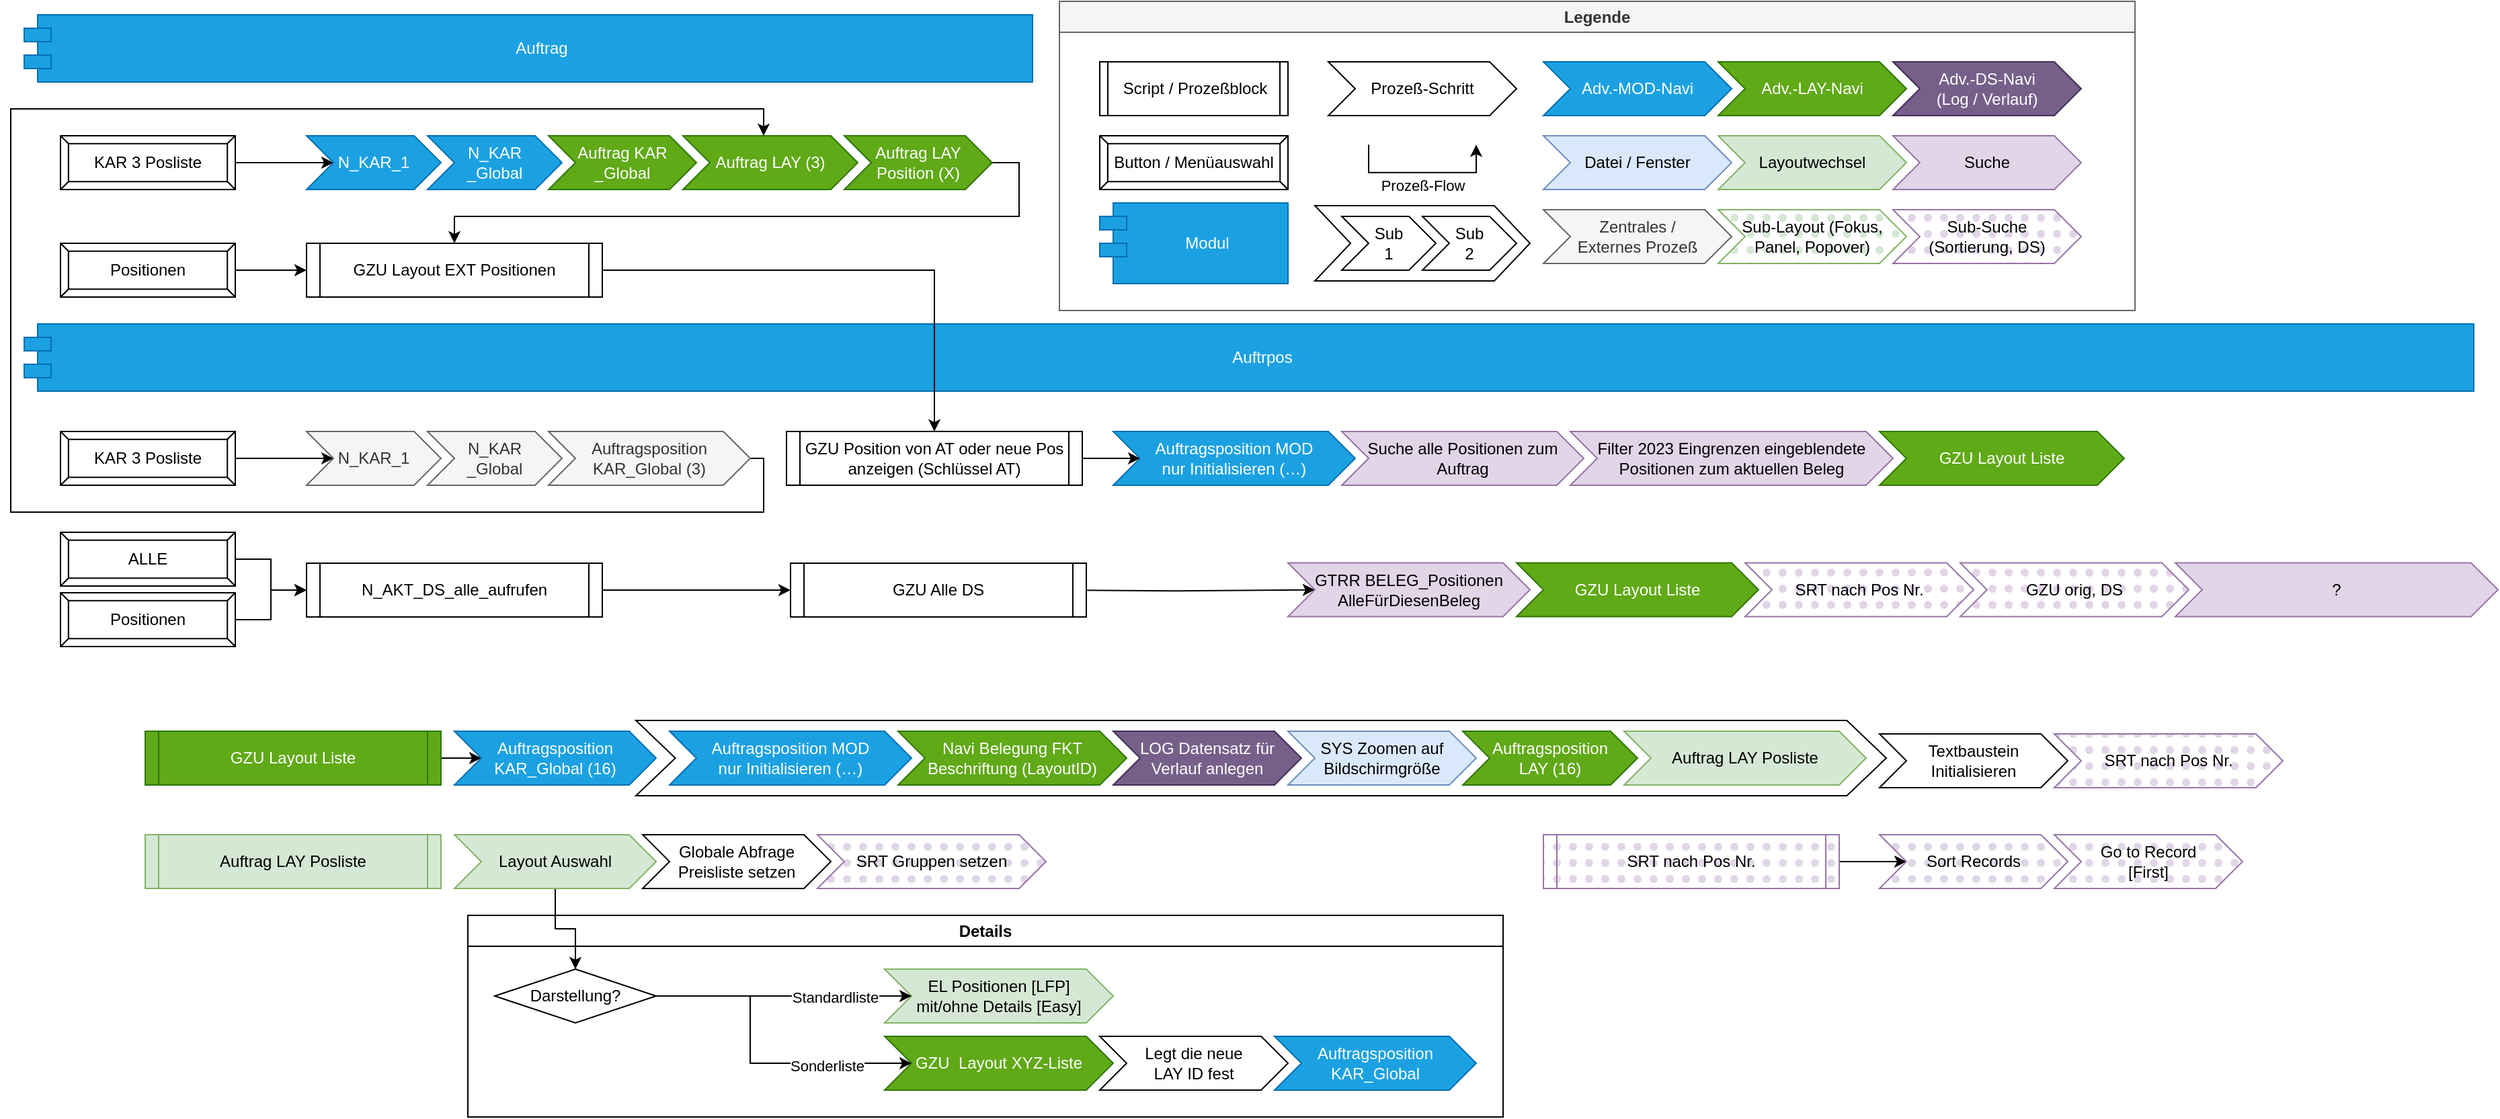 <mxfile version="21.3.7" type="github">
  <diagram name="Page-1" id="edf60f1a-56cd-e834-aa8a-f176f3a09ee4">
    <mxGraphModel dx="1859" dy="973" grid="1" gridSize="10" guides="1" tooltips="1" connect="1" arrows="1" fold="1" page="1" pageScale="1" pageWidth="1100" pageHeight="850" background="none" math="0" shadow="0">
      <root>
        <mxCell id="0" />
        <mxCell id="1" parent="0" />
        <mxCell id="arC6BPyS2dzSBOW8VH1Y-84" value="Details" style="swimlane;whiteSpace=wrap;html=1;" vertex="1" parent="1">
          <mxGeometry x="360" y="700" width="770" height="150" as="geometry">
            <mxRectangle x="360" y="700" width="130" height="30" as="alternateBounds" />
          </mxGeometry>
        </mxCell>
        <mxCell id="arC6BPyS2dzSBOW8VH1Y-47" value="Darstellung?" style="rhombus;whiteSpace=wrap;html=1;" vertex="1" parent="arC6BPyS2dzSBOW8VH1Y-84">
          <mxGeometry x="20" y="40" width="120" height="40" as="geometry" />
        </mxCell>
        <mxCell id="arC6BPyS2dzSBOW8VH1Y-49" value="EL Positionen [LFP]&lt;br&gt;mit/ohne Details [Easy]" style="shape=step;perimeter=stepPerimeter;fixedSize=1;points=[];whiteSpace=wrap;html=1;fillColor=#d5e8d4;strokeColor=#82b366;" vertex="1" parent="arC6BPyS2dzSBOW8VH1Y-84">
          <mxGeometry x="310" y="40" width="170" height="40" as="geometry" />
        </mxCell>
        <mxCell id="arC6BPyS2dzSBOW8VH1Y-52" style="edgeStyle=orthogonalEdgeStyle;rounded=0;orthogonalLoop=1;jettySize=auto;html=1;" edge="1" parent="arC6BPyS2dzSBOW8VH1Y-84" source="arC6BPyS2dzSBOW8VH1Y-47" target="arC6BPyS2dzSBOW8VH1Y-49">
          <mxGeometry relative="1" as="geometry" />
        </mxCell>
        <mxCell id="arC6BPyS2dzSBOW8VH1Y-61" value="Standardliste" style="edgeLabel;html=1;align=center;verticalAlign=middle;resizable=0;points=[];" vertex="1" connectable="0" parent="arC6BPyS2dzSBOW8VH1Y-52">
          <mxGeometry x="0.394" y="-1" relative="1" as="geometry">
            <mxPoint as="offset" />
          </mxGeometry>
        </mxCell>
        <mxCell id="arC6BPyS2dzSBOW8VH1Y-53" value="GZU&amp;nbsp; Layout XYZ-Liste" style="shape=step;perimeter=stepPerimeter;fixedSize=1;points=[];whiteSpace=wrap;html=1;fillColor=#60a917;fontColor=#ffffff;strokeColor=#2D7600;" vertex="1" parent="arC6BPyS2dzSBOW8VH1Y-84">
          <mxGeometry x="310" y="90" width="170" height="40" as="geometry" />
        </mxCell>
        <mxCell id="arC6BPyS2dzSBOW8VH1Y-57" style="edgeStyle=orthogonalEdgeStyle;rounded=0;orthogonalLoop=1;jettySize=auto;html=1;" edge="1" parent="arC6BPyS2dzSBOW8VH1Y-84" source="arC6BPyS2dzSBOW8VH1Y-47" target="arC6BPyS2dzSBOW8VH1Y-53">
          <mxGeometry relative="1" as="geometry">
            <Array as="points">
              <mxPoint x="210" y="60" />
              <mxPoint x="210" y="110" />
            </Array>
          </mxGeometry>
        </mxCell>
        <mxCell id="arC6BPyS2dzSBOW8VH1Y-64" value="Sonderliste" style="edgeLabel;html=1;align=center;verticalAlign=middle;resizable=0;points=[];" vertex="1" connectable="0" parent="arC6BPyS2dzSBOW8VH1Y-57">
          <mxGeometry x="0.47" y="-2" relative="1" as="geometry">
            <mxPoint as="offset" />
          </mxGeometry>
        </mxCell>
        <mxCell id="arC6BPyS2dzSBOW8VH1Y-60" value="Auftragsposition KAR_Global" style="shape=step;perimeter=stepPerimeter;fixedSize=1;points=[];whiteSpace=wrap;html=1;fillColor=#1ba1e2;fontColor=#ffffff;strokeColor=#006EAF;" vertex="1" parent="arC6BPyS2dzSBOW8VH1Y-84">
          <mxGeometry x="600" y="90" width="150" height="40" as="geometry" />
        </mxCell>
        <mxCell id="arC6BPyS2dzSBOW8VH1Y-68" value="Legt die neue&lt;br&gt;LAY ID fest" style="shape=step;perimeter=stepPerimeter;fixedSize=1;points=[];whiteSpace=wrap;html=1;" vertex="1" parent="arC6BPyS2dzSBOW8VH1Y-84">
          <mxGeometry x="470" y="90" width="140" height="40" as="geometry" />
        </mxCell>
        <mxCell id="arC6BPyS2dzSBOW8VH1Y-69" value="" style="shape=step;perimeter=stepPerimeter;fixedSize=1;points=[];whiteSpace=wrap;html=1;size=29.333;container=1;" vertex="1" parent="1">
          <mxGeometry x="485" y="555" width="930" height="56" as="geometry">
            <mxRectangle x="485" y="555" width="50" height="56" as="alternateBounds" />
          </mxGeometry>
        </mxCell>
        <mxCell id="arC6BPyS2dzSBOW8VH1Y-29" value="Auftragsposition MOD&lt;br&gt;nur Initialisieren (…)" style="shape=step;perimeter=stepPerimeter;fixedSize=1;points=[];whiteSpace=wrap;html=1;fillColor=#1ba1e2;strokeColor=#006EAF;fontColor=#ffffff;" vertex="1" parent="arC6BPyS2dzSBOW8VH1Y-69">
          <mxGeometry x="25" y="8" width="180" height="40" as="geometry" />
        </mxCell>
        <mxCell id="arC6BPyS2dzSBOW8VH1Y-39" value="Navi Belegung FKT Beschriftung (LayoutID)" style="shape=step;perimeter=stepPerimeter;fixedSize=1;points=[];whiteSpace=wrap;html=1;fillColor=#60a917;fontColor=#ffffff;strokeColor=#2D7600;" vertex="1" parent="arC6BPyS2dzSBOW8VH1Y-69">
          <mxGeometry x="195" y="8" width="170" height="40" as="geometry" />
        </mxCell>
        <mxCell id="arC6BPyS2dzSBOW8VH1Y-40" value="LOG Datensatz für Verlauf anlegen" style="shape=step;perimeter=stepPerimeter;fixedSize=1;points=[];whiteSpace=wrap;html=1;fillColor=#76608a;strokeColor=#432D57;fillStyle=auto;fontColor=#ffffff;" vertex="1" parent="arC6BPyS2dzSBOW8VH1Y-69">
          <mxGeometry x="355" y="8" width="140" height="40" as="geometry" />
        </mxCell>
        <mxCell id="arC6BPyS2dzSBOW8VH1Y-44" value="SYS Zoomen auf Bildschirmgröße" style="shape=step;perimeter=stepPerimeter;fixedSize=1;points=[];whiteSpace=wrap;html=1;fillColor=#dae8fc;strokeColor=#6c8ebf;" vertex="1" parent="arC6BPyS2dzSBOW8VH1Y-69">
          <mxGeometry x="485" y="8" width="140" height="40" as="geometry" />
        </mxCell>
        <mxCell id="arC6BPyS2dzSBOW8VH1Y-45" value="Auftragsposition&lt;br&gt;LAY (16)" style="shape=step;perimeter=stepPerimeter;fixedSize=1;points=[];whiteSpace=wrap;html=1;fillColor=#60a917;fontColor=#ffffff;strokeColor=#2D7600;" vertex="1" parent="arC6BPyS2dzSBOW8VH1Y-69">
          <mxGeometry x="615" y="8" width="130" height="40" as="geometry" />
        </mxCell>
        <mxCell id="arC6BPyS2dzSBOW8VH1Y-46" value="Auftrag LAY Posliste" style="shape=step;perimeter=stepPerimeter;fixedSize=1;points=[];whiteSpace=wrap;html=1;fillColor=#d5e8d4;strokeColor=#82b366;" vertex="1" parent="arC6BPyS2dzSBOW8VH1Y-69">
          <mxGeometry x="735" y="8" width="180" height="40" as="geometry" />
        </mxCell>
        <mxCell id="arC6BPyS2dzSBOW8VH1Y-13" value="Legende" style="swimlane;whiteSpace=wrap;html=1;fillColor=#f5f5f5;fontColor=#333333;strokeColor=#666666;swimlaneFillColor=none;" vertex="1" parent="1">
          <mxGeometry x="800" y="20" width="800" height="230" as="geometry">
            <mxRectangle x="800" y="20" width="90" height="30" as="alternateBounds" />
          </mxGeometry>
        </mxCell>
        <mxCell id="arC6BPyS2dzSBOW8VH1Y-2" value="Button / Menüauswahl" style="labelPosition=center;verticalLabelPosition=middle;align=center;html=1;shape=mxgraph.basic.button;dx=5.89;whiteSpace=wrap;" vertex="1" parent="arC6BPyS2dzSBOW8VH1Y-13">
          <mxGeometry x="30" y="100" width="140" height="40" as="geometry" />
        </mxCell>
        <mxCell id="arC6BPyS2dzSBOW8VH1Y-3" value="Script / Prozeßblock" style="shape=process;whiteSpace=wrap;html=1;backgroundOutline=1;size=0.045;" vertex="1" parent="arC6BPyS2dzSBOW8VH1Y-13">
          <mxGeometry x="30" y="45" width="140" height="40" as="geometry" />
        </mxCell>
        <mxCell id="arC6BPyS2dzSBOW8VH1Y-4" value="Modul" style="shape=module;align=left;spacingLeft=20;align=center;verticalAlign=middle;whiteSpace=wrap;html=1;fillColor=#1ba1e2;strokeColor=#006EAF;fontColor=#ffffff;" vertex="1" parent="arC6BPyS2dzSBOW8VH1Y-13">
          <mxGeometry x="30" y="150" width="140" height="60" as="geometry" />
        </mxCell>
        <mxCell id="arC6BPyS2dzSBOW8VH1Y-5" value="Zentrales /&lt;br&gt;Externes Prozeß" style="shape=step;perimeter=stepPerimeter;fixedSize=1;points=[];whiteSpace=wrap;html=1;fillColor=#f5f5f5;fontColor=#333333;strokeColor=#666666;" vertex="1" parent="arC6BPyS2dzSBOW8VH1Y-13">
          <mxGeometry x="360" y="155" width="140" height="40" as="geometry" />
        </mxCell>
        <mxCell id="arC6BPyS2dzSBOW8VH1Y-8" value="Suche" style="shape=step;perimeter=stepPerimeter;fixedSize=1;points=[];whiteSpace=wrap;html=1;fillColor=#e1d5e7;strokeColor=#9673a6;" vertex="1" parent="arC6BPyS2dzSBOW8VH1Y-13">
          <mxGeometry x="620" y="100" width="140" height="40" as="geometry" />
        </mxCell>
        <mxCell id="arC6BPyS2dzSBOW8VH1Y-9" value="Layoutwechsel" style="shape=step;perimeter=stepPerimeter;fixedSize=1;points=[];whiteSpace=wrap;html=1;fillColor=#d5e8d4;strokeColor=#82b366;" vertex="1" parent="arC6BPyS2dzSBOW8VH1Y-13">
          <mxGeometry x="490" y="100" width="140" height="40" as="geometry" />
        </mxCell>
        <mxCell id="arC6BPyS2dzSBOW8VH1Y-10" value="Prozeß-Schritt" style="shape=step;perimeter=stepPerimeter;fixedSize=1;points=[];whiteSpace=wrap;html=1;" vertex="1" parent="arC6BPyS2dzSBOW8VH1Y-13">
          <mxGeometry x="200" y="45" width="140" height="40" as="geometry" />
        </mxCell>
        <mxCell id="arC6BPyS2dzSBOW8VH1Y-11" value="Adv.-MOD-Navi" style="shape=step;perimeter=stepPerimeter;fixedSize=1;points=[];whiteSpace=wrap;html=1;fillColor=#1ba1e2;strokeColor=#006EAF;fontColor=#ffffff;" vertex="1" parent="arC6BPyS2dzSBOW8VH1Y-13">
          <mxGeometry x="360" y="45" width="140" height="40" as="geometry" />
        </mxCell>
        <mxCell id="arC6BPyS2dzSBOW8VH1Y-12" value="Adv.-LAY-Navi" style="shape=step;perimeter=stepPerimeter;fixedSize=1;points=[];whiteSpace=wrap;html=1;fillColor=#60a917;strokeColor=#2D7600;fontColor=#ffffff;" vertex="1" parent="arC6BPyS2dzSBOW8VH1Y-13">
          <mxGeometry x="490" y="45" width="140" height="40" as="geometry" />
        </mxCell>
        <mxCell id="arC6BPyS2dzSBOW8VH1Y-15" value="Prozeß-Flow" style="edgeStyle=orthogonalEdgeStyle;orthogonalLoop=1;jettySize=auto;html=1;rounded=0;" edge="1" parent="arC6BPyS2dzSBOW8VH1Y-13">
          <mxGeometry y="-10" width="80" relative="1" as="geometry">
            <mxPoint x="230" y="106.67" as="sourcePoint" />
            <mxPoint x="310" y="106.67" as="targetPoint" />
            <Array as="points">
              <mxPoint x="230" y="127.34" />
              <mxPoint x="310" y="127.34" />
            </Array>
            <mxPoint as="offset" />
          </mxGeometry>
        </mxCell>
        <mxCell id="arC6BPyS2dzSBOW8VH1Y-26" value="Sub-Suche&lt;br&gt;(Sortierung, DS)" style="shape=step;perimeter=stepPerimeter;fixedSize=1;points=[];whiteSpace=wrap;html=1;fillColor=#e1d5e7;strokeColor=#9673a6;fillStyle=dots;" vertex="1" parent="arC6BPyS2dzSBOW8VH1Y-13">
          <mxGeometry x="620" y="155" width="140" height="40" as="geometry" />
        </mxCell>
        <mxCell id="arC6BPyS2dzSBOW8VH1Y-27" value="Sub-Layout (Fokus, Panel, Popover)" style="shape=step;perimeter=stepPerimeter;fixedSize=1;points=[];whiteSpace=wrap;html=1;fillColor=#d5e8d4;strokeColor=#82b366;fillStyle=dots;" vertex="1" parent="arC6BPyS2dzSBOW8VH1Y-13">
          <mxGeometry x="490" y="155" width="140" height="40" as="geometry" />
        </mxCell>
        <mxCell id="arC6BPyS2dzSBOW8VH1Y-41" value="Adv.-DS-Navi&lt;br&gt;(Log / Verlauf)" style="shape=step;perimeter=stepPerimeter;fixedSize=1;points=[];whiteSpace=wrap;html=1;fillColor=#76608a;strokeColor=#432D57;fillStyle=auto;fontColor=#ffffff;" vertex="1" parent="arC6BPyS2dzSBOW8VH1Y-13">
          <mxGeometry x="620" y="45" width="140" height="40" as="geometry" />
        </mxCell>
        <mxCell id="arC6BPyS2dzSBOW8VH1Y-42" value="Datei / Fenster" style="shape=step;perimeter=stepPerimeter;fixedSize=1;points=[];whiteSpace=wrap;html=1;fillColor=#dae8fc;strokeColor=#6c8ebf;" vertex="1" parent="arC6BPyS2dzSBOW8VH1Y-13">
          <mxGeometry x="360" y="100" width="140" height="40" as="geometry" />
        </mxCell>
        <mxCell id="arC6BPyS2dzSBOW8VH1Y-76" value="" style="shape=step;perimeter=stepPerimeter;fixedSize=1;points=[];whiteSpace=wrap;html=1;size=26.556;container=1;" vertex="1" parent="arC6BPyS2dzSBOW8VH1Y-13">
          <mxGeometry x="190" y="152" width="160" height="56" as="geometry">
            <mxRectangle x="190" y="152" width="50" height="56" as="alternateBounds" />
          </mxGeometry>
        </mxCell>
        <mxCell id="arC6BPyS2dzSBOW8VH1Y-77" value="Sub&lt;br&gt;1" style="shape=step;perimeter=stepPerimeter;fixedSize=1;points=[];whiteSpace=wrap;html=1;" vertex="1" parent="arC6BPyS2dzSBOW8VH1Y-76">
          <mxGeometry x="20" y="8" width="70" height="40" as="geometry" />
        </mxCell>
        <mxCell id="arC6BPyS2dzSBOW8VH1Y-79" value="Sub&lt;br&gt;2" style="shape=step;perimeter=stepPerimeter;fixedSize=1;points=[];whiteSpace=wrap;html=1;" vertex="1" parent="arC6BPyS2dzSBOW8VH1Y-76">
          <mxGeometry x="80" y="8" width="70" height="40" as="geometry" />
        </mxCell>
        <mxCell id="9XxZq_N7S6UOtmdN4iqu-2" value="Auftrag" style="shape=module;align=left;spacingLeft=20;align=center;verticalAlign=middle;whiteSpace=wrap;html=1;fillColor=#1ba1e2;strokeColor=#006EAF;fontColor=#ffffff;" parent="1" vertex="1">
          <mxGeometry x="30" y="30" width="750" height="50" as="geometry" />
        </mxCell>
        <mxCell id="9XxZq_N7S6UOtmdN4iqu-43" style="edgeStyle=orthogonalEdgeStyle;rounded=0;orthogonalLoop=1;jettySize=auto;html=1;entryX=0;entryY=0.5;entryDx=0;entryDy=0;" parent="1" source="9XxZq_N7S6UOtmdN4iqu-12" target="9XxZq_N7S6UOtmdN4iqu-27" edge="1">
          <mxGeometry relative="1" as="geometry" />
        </mxCell>
        <mxCell id="9XxZq_N7S6UOtmdN4iqu-12" value="ALLE" style="labelPosition=center;verticalLabelPosition=middle;align=center;html=1;shape=mxgraph.basic.button;dx=5.89;whiteSpace=wrap;" parent="1" vertex="1">
          <mxGeometry x="57" y="415" width="130" height="40" as="geometry" />
        </mxCell>
        <mxCell id="9XxZq_N7S6UOtmdN4iqu-39" style="edgeStyle=orthogonalEdgeStyle;rounded=0;orthogonalLoop=1;jettySize=auto;html=1;exitX=1;exitY=0.5;exitDx=0;exitDy=0;entryX=0;entryY=0.5;entryDx=0;entryDy=0;" parent="1" source="9XxZq_N7S6UOtmdN4iqu-27" target="9XxZq_N7S6UOtmdN4iqu-28" edge="1">
          <mxGeometry relative="1" as="geometry" />
        </mxCell>
        <mxCell id="9XxZq_N7S6UOtmdN4iqu-27" value="N_AKT_DS_alle_aufrufen" style="shape=process;whiteSpace=wrap;html=1;backgroundOutline=1;size=0.045;" parent="1" vertex="1">
          <mxGeometry x="240" y="438" width="220" height="40" as="geometry" />
        </mxCell>
        <mxCell id="arC6BPyS2dzSBOW8VH1Y-22" style="edgeStyle=orthogonalEdgeStyle;rounded=0;orthogonalLoop=1;jettySize=auto;html=1;" edge="1" parent="1" target="arC6BPyS2dzSBOW8VH1Y-19">
          <mxGeometry relative="1" as="geometry">
            <mxPoint x="800" y="458.059" as="sourcePoint" />
          </mxGeometry>
        </mxCell>
        <mxCell id="9XxZq_N7S6UOtmdN4iqu-28" value="GZU Alle DS" style="shape=process;whiteSpace=wrap;html=1;backgroundOutline=1;size=0.045;" parent="1" vertex="1">
          <mxGeometry x="600" y="438" width="220" height="40" as="geometry" />
        </mxCell>
        <mxCell id="9XxZq_N7S6UOtmdN4iqu-42" style="edgeStyle=orthogonalEdgeStyle;rounded=0;orthogonalLoop=1;jettySize=auto;html=1;entryX=0;entryY=0.5;entryDx=0;entryDy=0;" parent="1" source="9XxZq_N7S6UOtmdN4iqu-31" target="9XxZq_N7S6UOtmdN4iqu-27" edge="1">
          <mxGeometry relative="1" as="geometry" />
        </mxCell>
        <mxCell id="9XxZq_N7S6UOtmdN4iqu-31" value="Positionen" style="labelPosition=center;verticalLabelPosition=middle;align=center;html=1;shape=mxgraph.basic.button;dx=5.89;whiteSpace=wrap;" parent="1" vertex="1">
          <mxGeometry x="57" y="460" width="130" height="40" as="geometry" />
        </mxCell>
        <mxCell id="arC6BPyS2dzSBOW8VH1Y-34" style="edgeStyle=orthogonalEdgeStyle;rounded=0;orthogonalLoop=1;jettySize=auto;html=1;" edge="1" parent="1" source="9XxZq_N7S6UOtmdN4iqu-47" target="arC6BPyS2dzSBOW8VH1Y-32">
          <mxGeometry relative="1" as="geometry" />
        </mxCell>
        <mxCell id="9XxZq_N7S6UOtmdN4iqu-47" value="GZU Layout Liste" style="shape=process;whiteSpace=wrap;html=1;backgroundOutline=1;size=0.045;fillColor=#60a917;strokeColor=#2D7600;fontColor=#ffffff;" parent="1" vertex="1">
          <mxGeometry x="120" y="563" width="220" height="40" as="geometry" />
        </mxCell>
        <mxCell id="9XxZq_N7S6UOtmdN4iqu-59" style="edgeStyle=orthogonalEdgeStyle;rounded=0;orthogonalLoop=1;jettySize=auto;html=1;" parent="1" source="9XxZq_N7S6UOtmdN4iqu-60" target="9XxZq_N7S6UOtmdN4iqu-63" edge="1">
          <mxGeometry relative="1" as="geometry">
            <mxPoint x="240" y="360" as="targetPoint" />
          </mxGeometry>
        </mxCell>
        <mxCell id="9XxZq_N7S6UOtmdN4iqu-60" value="KAR 3 Posliste" style="labelPosition=center;verticalLabelPosition=middle;align=center;html=1;shape=mxgraph.basic.button;dx=5.89;whiteSpace=wrap;" parent="1" vertex="1">
          <mxGeometry x="57" y="340" width="130" height="40" as="geometry" />
        </mxCell>
        <mxCell id="9XxZq_N7S6UOtmdN4iqu-63" value="N_KAR_1" style="shape=step;perimeter=stepPerimeter;fixedSize=1;points=[];whiteSpace=wrap;html=1;fillColor=#f5f5f5;fontColor=#333333;strokeColor=#666666;" parent="1" vertex="1">
          <mxGeometry x="240" y="340" width="100" height="40" as="geometry" />
        </mxCell>
        <mxCell id="9XxZq_N7S6UOtmdN4iqu-64" value="N_KAR&lt;br&gt;_Global" style="shape=step;perimeter=stepPerimeter;fixedSize=1;points=[];whiteSpace=wrap;html=1;fillColor=#f5f5f5;fontColor=#333333;strokeColor=#666666;" parent="1" vertex="1">
          <mxGeometry x="330" y="340" width="100" height="40" as="geometry" />
        </mxCell>
        <mxCell id="9XxZq_N7S6UOtmdN4iqu-75" style="edgeStyle=orthogonalEdgeStyle;rounded=0;orthogonalLoop=1;jettySize=auto;html=1;" parent="1" source="9XxZq_N7S6UOtmdN4iqu-65" target="9XxZq_N7S6UOtmdN4iqu-55" edge="1">
          <mxGeometry relative="1" as="geometry">
            <Array as="points">
              <mxPoint x="580" y="360" />
              <mxPoint x="580" y="400" />
              <mxPoint x="20" y="400" />
              <mxPoint x="20" y="100" />
              <mxPoint x="580" y="100" />
            </Array>
            <mxPoint x="630" y="440" as="sourcePoint" />
          </mxGeometry>
        </mxCell>
        <mxCell id="9XxZq_N7S6UOtmdN4iqu-65" value="Auftragsposition KAR_Global (3)" style="shape=step;perimeter=stepPerimeter;fixedSize=1;points=[];whiteSpace=wrap;html=1;fillColor=#f5f5f5;fontColor=#333333;strokeColor=#666666;" parent="1" vertex="1">
          <mxGeometry x="420" y="340" width="150" height="40" as="geometry" />
        </mxCell>
        <mxCell id="9XxZq_N7S6UOtmdN4iqu-69" value="Auftrpos" style="shape=module;align=left;spacingLeft=20;align=center;verticalAlign=middle;whiteSpace=wrap;html=1;fillColor=#1ba1e2;strokeColor=#006EAF;fontColor=#ffffff;" parent="1" vertex="1">
          <mxGeometry x="30" y="260" width="1822" height="50" as="geometry" />
        </mxCell>
        <mxCell id="9XxZq_N7S6UOtmdN4iqu-44" value="KAR 3 Posliste" style="labelPosition=center;verticalLabelPosition=middle;align=center;html=1;shape=mxgraph.basic.button;dx=5.89;whiteSpace=wrap;" parent="1" vertex="1">
          <mxGeometry x="57" y="120" width="130" height="40" as="geometry" />
        </mxCell>
        <mxCell id="9XxZq_N7S6UOtmdN4iqu-46" style="edgeStyle=orthogonalEdgeStyle;rounded=0;orthogonalLoop=1;jettySize=auto;html=1;" parent="1" source="9XxZq_N7S6UOtmdN4iqu-44" target="9XxZq_N7S6UOtmdN4iqu-50" edge="1">
          <mxGeometry relative="1" as="geometry">
            <mxPoint x="240" y="140" as="targetPoint" />
          </mxGeometry>
        </mxCell>
        <mxCell id="9XxZq_N7S6UOtmdN4iqu-50" value="N_KAR_1" style="shape=step;perimeter=stepPerimeter;fixedSize=1;points=[];whiteSpace=wrap;html=1;fillColor=#1ba1e2;fontColor=#ffffff;strokeColor=#006EAF;" parent="1" vertex="1">
          <mxGeometry x="240" y="120" width="100" height="40" as="geometry" />
        </mxCell>
        <mxCell id="9XxZq_N7S6UOtmdN4iqu-51" value="N_KAR&lt;br&gt;_Global" style="shape=step;perimeter=stepPerimeter;fixedSize=1;points=[];whiteSpace=wrap;html=1;fillColor=#1ba1e2;fontColor=#ffffff;strokeColor=#006EAF;" parent="1" vertex="1">
          <mxGeometry x="330" y="120" width="100" height="40" as="geometry" />
        </mxCell>
        <mxCell id="9XxZq_N7S6UOtmdN4iqu-54" value="Auftrag KAR&lt;br&gt;_Global" style="shape=step;perimeter=stepPerimeter;fixedSize=1;points=[];whiteSpace=wrap;html=1;fillColor=#60a917;fontColor=#ffffff;strokeColor=#2D7600;" parent="1" vertex="1">
          <mxGeometry x="420" y="120" width="110" height="40" as="geometry" />
        </mxCell>
        <mxCell id="9XxZq_N7S6UOtmdN4iqu-55" value="Auftrag LAY (3)" style="shape=step;perimeter=stepPerimeter;fixedSize=1;points=[];whiteSpace=wrap;html=1;fillColor=#60a917;fontColor=#ffffff;strokeColor=#2D7600;" parent="1" vertex="1">
          <mxGeometry x="520" y="120" width="130" height="40" as="geometry" />
        </mxCell>
        <mxCell id="arC6BPyS2dzSBOW8VH1Y-1" style="edgeStyle=orthogonalEdgeStyle;rounded=0;orthogonalLoop=1;jettySize=auto;html=1;" edge="1" parent="1" source="9XxZq_N7S6UOtmdN4iqu-56" target="9XxZq_N7S6UOtmdN4iqu-22">
          <mxGeometry relative="1" as="geometry">
            <Array as="points">
              <mxPoint x="770" y="140" />
              <mxPoint x="770" y="180" />
              <mxPoint x="350" y="180" />
            </Array>
          </mxGeometry>
        </mxCell>
        <mxCell id="9XxZq_N7S6UOtmdN4iqu-56" value="Auftrag LAY Position (X)" style="shape=step;perimeter=stepPerimeter;fixedSize=1;points=[];whiteSpace=wrap;html=1;fillColor=#60a917;fontColor=#ffffff;strokeColor=#2D7600;" parent="1" vertex="1">
          <mxGeometry x="640" y="120" width="110" height="40" as="geometry" />
        </mxCell>
        <mxCell id="9XxZq_N7S6UOtmdN4iqu-1" value="Positionen" style="labelPosition=center;verticalLabelPosition=middle;align=center;html=1;shape=mxgraph.basic.button;dx=5.89;whiteSpace=wrap;" parent="1" vertex="1">
          <mxGeometry x="57" y="200" width="130" height="40" as="geometry" />
        </mxCell>
        <mxCell id="9XxZq_N7S6UOtmdN4iqu-17" value="GZU Layout Liste" style="shape=step;perimeter=stepPerimeter;fixedSize=1;points=[];whiteSpace=wrap;html=1;fillColor=#60a917;strokeColor=#2D7600;fontColor=#ffffff;" parent="1" vertex="1">
          <mxGeometry x="1410" y="340" width="182" height="40" as="geometry" />
        </mxCell>
        <mxCell id="9XxZq_N7S6UOtmdN4iqu-21" value="Suche alle Positionen zum Auftrag" style="shape=step;perimeter=stepPerimeter;fixedSize=1;points=[];whiteSpace=wrap;html=1;fillColor=#e1d5e7;strokeColor=#9673a6;" parent="1" vertex="1">
          <mxGeometry x="1010" y="340" width="180" height="40" as="geometry" />
        </mxCell>
        <mxCell id="9XxZq_N7S6UOtmdN4iqu-22" value="GZU Layout EXT Positionen" style="shape=process;whiteSpace=wrap;html=1;backgroundOutline=1;size=0.045;" parent="1" vertex="1">
          <mxGeometry x="240" y="200" width="220" height="40" as="geometry" />
        </mxCell>
        <mxCell id="9XxZq_N7S6UOtmdN4iqu-41" style="edgeStyle=orthogonalEdgeStyle;rounded=0;orthogonalLoop=1;jettySize=auto;html=1;" parent="1" source="9XxZq_N7S6UOtmdN4iqu-1" target="9XxZq_N7S6UOtmdN4iqu-22" edge="1">
          <mxGeometry relative="1" as="geometry" />
        </mxCell>
        <mxCell id="arC6BPyS2dzSBOW8VH1Y-38" style="edgeStyle=orthogonalEdgeStyle;rounded=0;orthogonalLoop=1;jettySize=auto;html=1;" edge="1" parent="1" source="9XxZq_N7S6UOtmdN4iqu-25" target="arC6BPyS2dzSBOW8VH1Y-35">
          <mxGeometry relative="1" as="geometry" />
        </mxCell>
        <mxCell id="9XxZq_N7S6UOtmdN4iqu-25" value="GZU Position von AT oder neue Pos anzeigen (Schlüssel AT)" style="shape=process;whiteSpace=wrap;html=1;backgroundOutline=1;size=0.045;" parent="1" vertex="1">
          <mxGeometry x="597" y="340" width="220" height="40" as="geometry" />
        </mxCell>
        <mxCell id="9XxZq_N7S6UOtmdN4iqu-40" style="edgeStyle=orthogonalEdgeStyle;rounded=0;orthogonalLoop=1;jettySize=auto;html=1;" parent="1" source="9XxZq_N7S6UOtmdN4iqu-22" target="9XxZq_N7S6UOtmdN4iqu-25" edge="1">
          <mxGeometry relative="1" as="geometry" />
        </mxCell>
        <mxCell id="9XxZq_N7S6UOtmdN4iqu-26" value="Filter 2023 Eingrenzen eingeblendete Positionen zum aktuellen Beleg" style="shape=step;perimeter=stepPerimeter;fixedSize=1;points=[];whiteSpace=wrap;html=1;fillColor=#e1d5e7;strokeColor=#9673a6;" parent="1" vertex="1">
          <mxGeometry x="1180" y="340" width="240" height="40" as="geometry" />
        </mxCell>
        <mxCell id="arC6BPyS2dzSBOW8VH1Y-19" value="GTRR BELEG_Positionen&lt;br&gt;AlleFürDiesenBeleg" style="shape=step;perimeter=stepPerimeter;fixedSize=1;points=[];whiteSpace=wrap;html=1;fillColor=#e1d5e7;strokeColor=#9673a6;" vertex="1" parent="1">
          <mxGeometry x="970" y="437.75" width="180" height="40" as="geometry" />
        </mxCell>
        <mxCell id="arC6BPyS2dzSBOW8VH1Y-20" value="?" style="shape=step;perimeter=stepPerimeter;fixedSize=1;points=[];whiteSpace=wrap;html=1;fillColor=#e1d5e7;strokeColor=#9673a6;" vertex="1" parent="1">
          <mxGeometry x="1630" y="437.75" width="240" height="40" as="geometry" />
        </mxCell>
        <mxCell id="arC6BPyS2dzSBOW8VH1Y-21" value="GZU Layout Liste" style="shape=step;perimeter=stepPerimeter;fixedSize=1;points=[];whiteSpace=wrap;html=1;fillColor=#60a917;strokeColor=#2D7600;fontColor=#ffffff;" vertex="1" parent="1">
          <mxGeometry x="1140" y="437.75" width="180" height="40" as="geometry" />
        </mxCell>
        <mxCell id="arC6BPyS2dzSBOW8VH1Y-24" value="SRT nach Pos Nr." style="shape=step;perimeter=stepPerimeter;fixedSize=1;points=[];whiteSpace=wrap;html=1;fillColor=#e1d5e7;strokeColor=#9673a6;fillStyle=dots;" vertex="1" parent="1">
          <mxGeometry x="1310" y="437.75" width="170" height="40" as="geometry" />
        </mxCell>
        <mxCell id="arC6BPyS2dzSBOW8VH1Y-25" value="GZU orig, DS" style="shape=step;perimeter=stepPerimeter;fixedSize=1;points=[];whiteSpace=wrap;html=1;fillColor=#e1d5e7;strokeColor=#9673a6;fillStyle=dots;" vertex="1" parent="1">
          <mxGeometry x="1470" y="437.75" width="170" height="40" as="geometry" />
        </mxCell>
        <mxCell id="arC6BPyS2dzSBOW8VH1Y-32" value="Auftragsposition KAR_Global (16)" style="shape=step;perimeter=stepPerimeter;fixedSize=1;points=[];whiteSpace=wrap;html=1;fillColor=#1ba1e2;fontColor=#ffffff;strokeColor=#006EAF;" vertex="1" parent="1">
          <mxGeometry x="350" y="563" width="150" height="40" as="geometry" />
        </mxCell>
        <mxCell id="arC6BPyS2dzSBOW8VH1Y-35" value="Auftragsposition MOD&lt;br&gt;nur Initialisieren (…)" style="shape=step;perimeter=stepPerimeter;fixedSize=1;points=[];whiteSpace=wrap;html=1;fillColor=#1ba1e2;strokeColor=#006EAF;fontColor=#ffffff;" vertex="1" parent="1">
          <mxGeometry x="840" y="340" width="180" height="40" as="geometry" />
        </mxCell>
        <mxCell id="arC6BPyS2dzSBOW8VH1Y-54" value="Auftrag LAY Posliste" style="shape=process;whiteSpace=wrap;html=1;backgroundOutline=1;size=0.045;fillColor=#d5e8d4;strokeColor=#82b366;fontColor=default;" vertex="1" parent="1">
          <mxGeometry x="120" y="640" width="220" height="40" as="geometry" />
        </mxCell>
        <mxCell id="arC6BPyS2dzSBOW8VH1Y-56" style="edgeStyle=orthogonalEdgeStyle;rounded=0;orthogonalLoop=1;jettySize=auto;html=1;" edge="1" parent="1" source="arC6BPyS2dzSBOW8VH1Y-55" target="arC6BPyS2dzSBOW8VH1Y-47">
          <mxGeometry relative="1" as="geometry" />
        </mxCell>
        <mxCell id="arC6BPyS2dzSBOW8VH1Y-55" value="Layout Auswahl" style="shape=step;perimeter=stepPerimeter;fixedSize=1;points=[];whiteSpace=wrap;html=1;fillColor=#d5e8d4;strokeColor=#82b366;" vertex="1" parent="1">
          <mxGeometry x="350" y="640" width="150" height="40" as="geometry" />
        </mxCell>
        <mxCell id="arC6BPyS2dzSBOW8VH1Y-58" value="Globale Abfrage&lt;br&gt;Preisliste setzen" style="shape=step;perimeter=stepPerimeter;fixedSize=1;points=[];whiteSpace=wrap;html=1;" vertex="1" parent="1">
          <mxGeometry x="490" y="640" width="140" height="40" as="geometry" />
        </mxCell>
        <mxCell id="arC6BPyS2dzSBOW8VH1Y-59" value="SRT Gruppen setzen" style="shape=step;perimeter=stepPerimeter;fixedSize=1;points=[];whiteSpace=wrap;html=1;fillColor=#e1d5e7;strokeColor=#9673a6;fillStyle=dots;" vertex="1" parent="1">
          <mxGeometry x="620" y="640" width="170" height="40" as="geometry" />
        </mxCell>
        <mxCell id="arC6BPyS2dzSBOW8VH1Y-66" value="Textbaustein&lt;br&gt;Initialisieren" style="shape=step;perimeter=stepPerimeter;fixedSize=1;points=[];whiteSpace=wrap;html=1;" vertex="1" parent="1">
          <mxGeometry x="1410" y="565" width="140" height="40" as="geometry" />
        </mxCell>
        <mxCell id="arC6BPyS2dzSBOW8VH1Y-67" value="SRT nach Pos Nr." style="shape=step;perimeter=stepPerimeter;fixedSize=1;points=[];whiteSpace=wrap;html=1;fillColor=#e1d5e7;strokeColor=#9673a6;fillStyle=dots;" vertex="1" parent="1">
          <mxGeometry x="1540" y="565" width="170" height="40" as="geometry" />
        </mxCell>
        <mxCell id="arC6BPyS2dzSBOW8VH1Y-73" style="edgeStyle=orthogonalEdgeStyle;rounded=0;orthogonalLoop=1;jettySize=auto;html=1;" edge="1" parent="1" source="arC6BPyS2dzSBOW8VH1Y-70" target="arC6BPyS2dzSBOW8VH1Y-71">
          <mxGeometry relative="1" as="geometry" />
        </mxCell>
        <mxCell id="arC6BPyS2dzSBOW8VH1Y-70" value="SRT nach Pos Nr." style="shape=process;whiteSpace=wrap;html=1;backgroundOutline=1;size=0.045;fillColor=#e1d5e7;strokeColor=#9673a6;fontColor=default;fillStyle=dots;" vertex="1" parent="1">
          <mxGeometry x="1160" y="640" width="220" height="40" as="geometry" />
        </mxCell>
        <mxCell id="arC6BPyS2dzSBOW8VH1Y-71" value="Sort Records" style="shape=step;perimeter=stepPerimeter;fixedSize=1;points=[];whiteSpace=wrap;html=1;fillColor=#e1d5e7;strokeColor=#9673a6;fillStyle=dots;" vertex="1" parent="1">
          <mxGeometry x="1410" y="640" width="140" height="40" as="geometry" />
        </mxCell>
        <mxCell id="arC6BPyS2dzSBOW8VH1Y-72" value="Go to Record&lt;br&gt;[First]" style="shape=step;perimeter=stepPerimeter;fixedSize=1;points=[];whiteSpace=wrap;html=1;fillColor=#e1d5e7;strokeColor=#9673a6;fillStyle=dots;" vertex="1" parent="1">
          <mxGeometry x="1540" y="640" width="140" height="40" as="geometry" />
        </mxCell>
      </root>
    </mxGraphModel>
  </diagram>
</mxfile>
